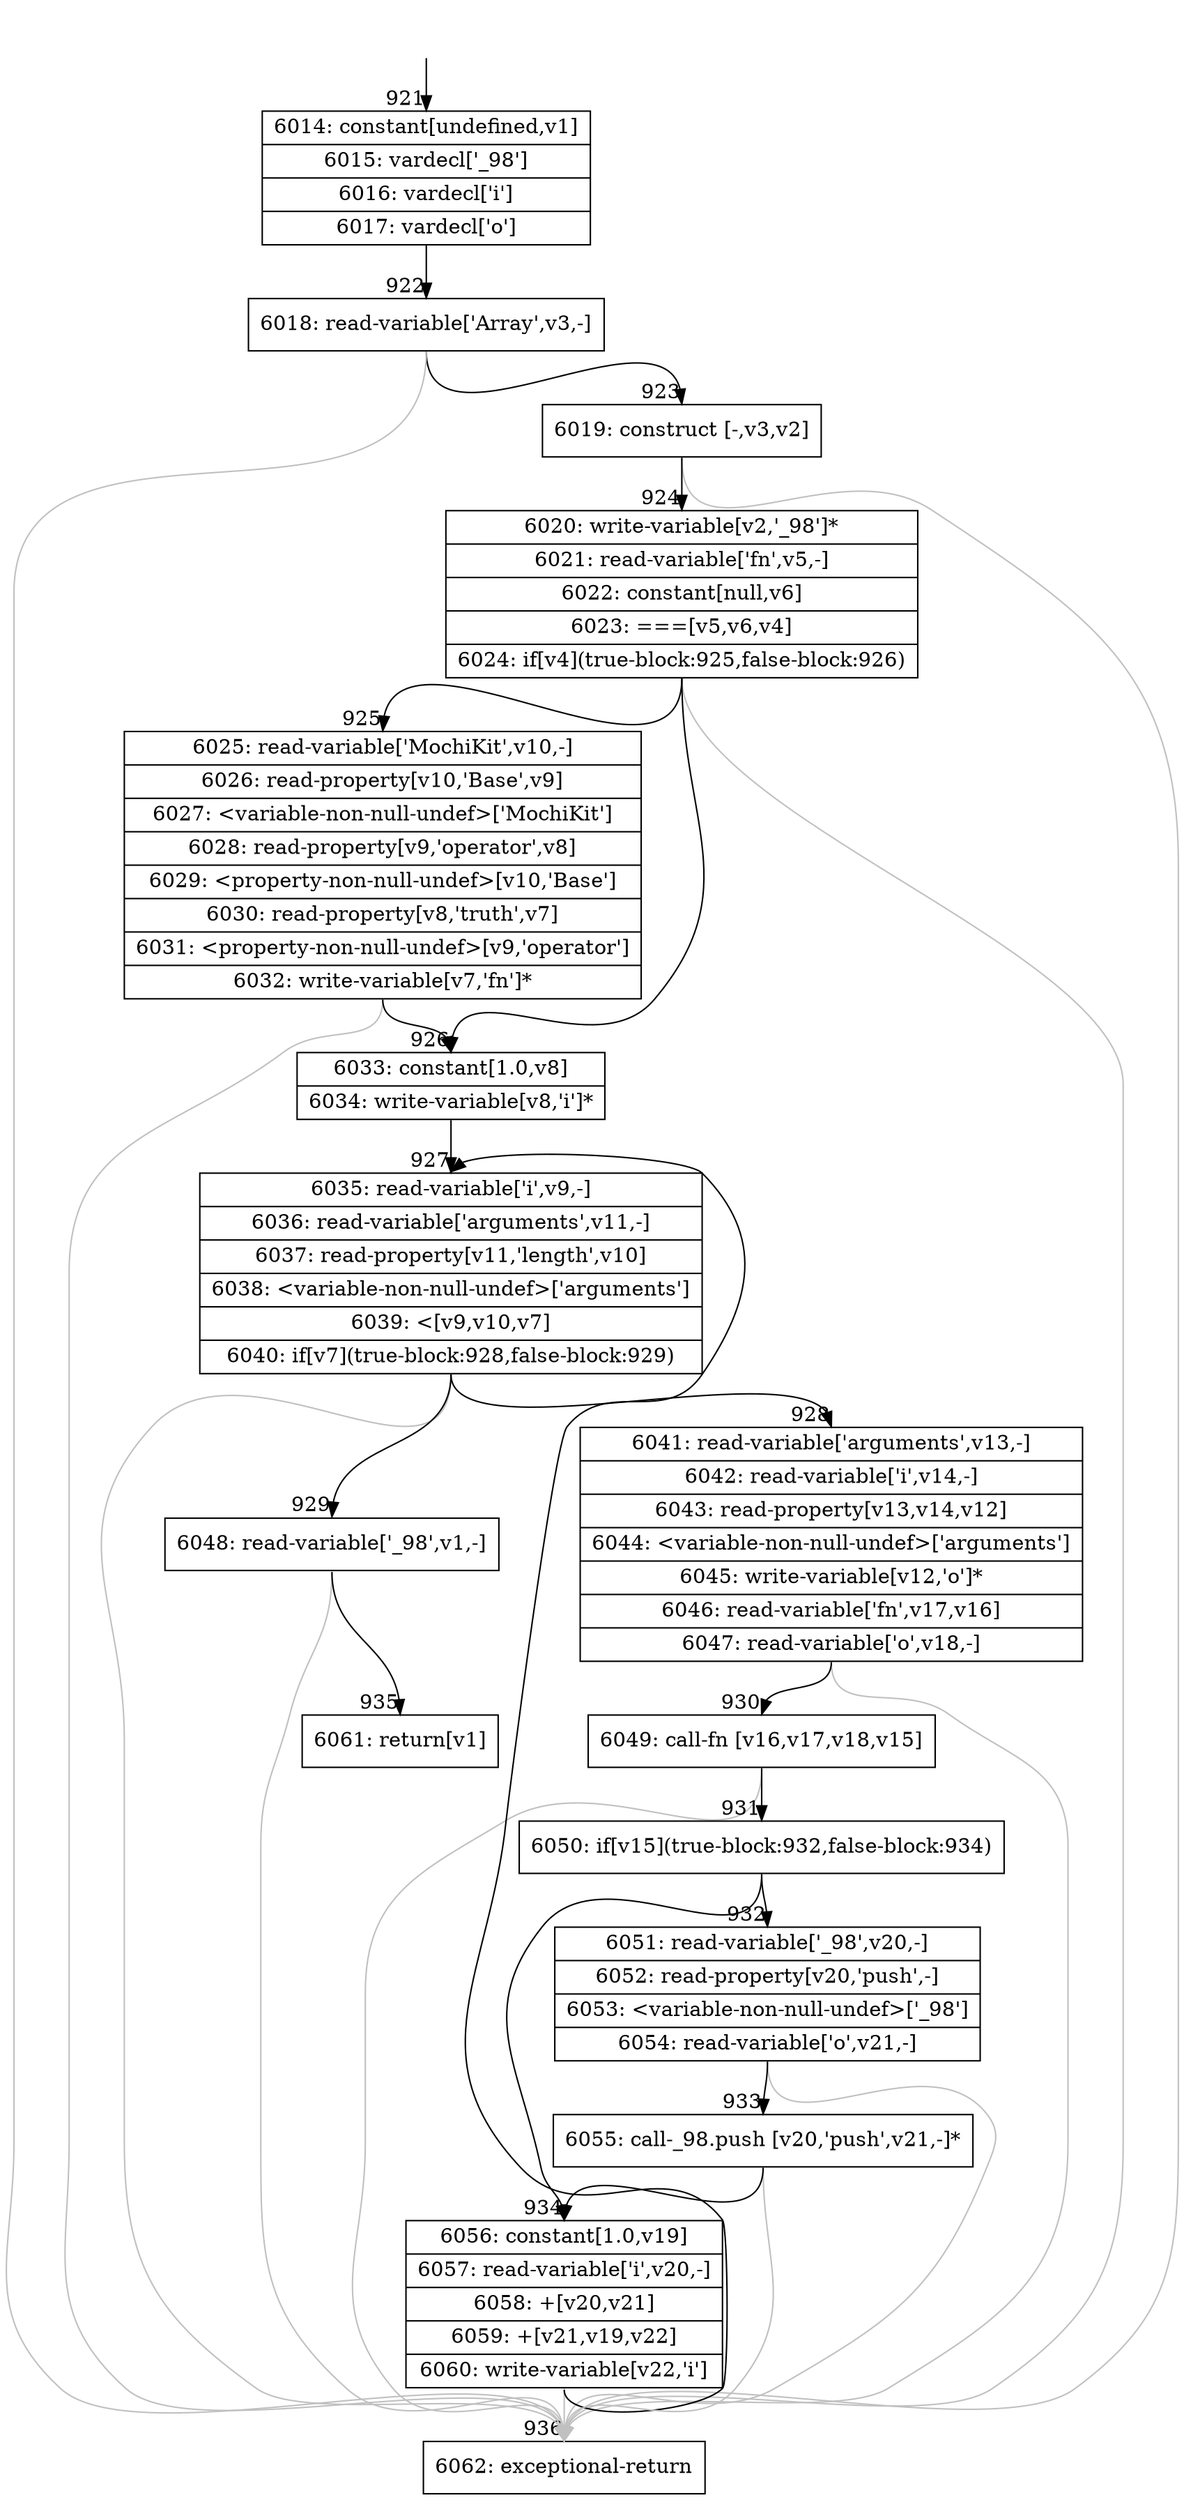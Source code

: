 digraph {
rankdir="TD"
BB_entry66[shape=none,label=""];
BB_entry66 -> BB921 [tailport=s, headport=n, headlabel="    921"]
BB921 [shape=record label="{6014: constant[undefined,v1]|6015: vardecl['_98']|6016: vardecl['i']|6017: vardecl['o']}" ] 
BB921 -> BB922 [tailport=s, headport=n, headlabel="      922"]
BB922 [shape=record label="{6018: read-variable['Array',v3,-]}" ] 
BB922 -> BB923 [tailport=s, headport=n, headlabel="      923"]
BB922 -> BB936 [tailport=s, headport=n, color=gray, headlabel="      936"]
BB923 [shape=record label="{6019: construct [-,v3,v2]}" ] 
BB923 -> BB924 [tailport=s, headport=n, headlabel="      924"]
BB923 -> BB936 [tailport=s, headport=n, color=gray]
BB924 [shape=record label="{6020: write-variable[v2,'_98']*|6021: read-variable['fn',v5,-]|6022: constant[null,v6]|6023: ===[v5,v6,v4]|6024: if[v4](true-block:925,false-block:926)}" ] 
BB924 -> BB925 [tailport=s, headport=n, headlabel="      925"]
BB924 -> BB926 [tailport=s, headport=n, headlabel="      926"]
BB924 -> BB936 [tailport=s, headport=n, color=gray]
BB925 [shape=record label="{6025: read-variable['MochiKit',v10,-]|6026: read-property[v10,'Base',v9]|6027: \<variable-non-null-undef\>['MochiKit']|6028: read-property[v9,'operator',v8]|6029: \<property-non-null-undef\>[v10,'Base']|6030: read-property[v8,'truth',v7]|6031: \<property-non-null-undef\>[v9,'operator']|6032: write-variable[v7,'fn']*}" ] 
BB925 -> BB926 [tailport=s, headport=n]
BB925 -> BB936 [tailport=s, headport=n, color=gray]
BB926 [shape=record label="{6033: constant[1.0,v8]|6034: write-variable[v8,'i']*}" ] 
BB926 -> BB927 [tailport=s, headport=n, headlabel="      927"]
BB927 [shape=record label="{6035: read-variable['i',v9,-]|6036: read-variable['arguments',v11,-]|6037: read-property[v11,'length',v10]|6038: \<variable-non-null-undef\>['arguments']|6039: \<[v9,v10,v7]|6040: if[v7](true-block:928,false-block:929)}" ] 
BB927 -> BB928 [tailport=s, headport=n, headlabel="      928"]
BB927 -> BB929 [tailport=s, headport=n, headlabel="      929"]
BB927 -> BB936 [tailport=s, headport=n, color=gray]
BB928 [shape=record label="{6041: read-variable['arguments',v13,-]|6042: read-variable['i',v14,-]|6043: read-property[v13,v14,v12]|6044: \<variable-non-null-undef\>['arguments']|6045: write-variable[v12,'o']*|6046: read-variable['fn',v17,v16]|6047: read-variable['o',v18,-]}" ] 
BB928 -> BB930 [tailport=s, headport=n, headlabel="      930"]
BB928 -> BB936 [tailport=s, headport=n, color=gray]
BB929 [shape=record label="{6048: read-variable['_98',v1,-]}" ] 
BB929 -> BB935 [tailport=s, headport=n, headlabel="      935"]
BB929 -> BB936 [tailport=s, headport=n, color=gray]
BB930 [shape=record label="{6049: call-fn [v16,v17,v18,v15]}" ] 
BB930 -> BB931 [tailport=s, headport=n, headlabel="      931"]
BB930 -> BB936 [tailport=s, headport=n, color=gray]
BB931 [shape=record label="{6050: if[v15](true-block:932,false-block:934)}" ] 
BB931 -> BB932 [tailport=s, headport=n, headlabel="      932"]
BB931 -> BB934 [tailport=s, headport=n, headlabel="      934"]
BB932 [shape=record label="{6051: read-variable['_98',v20,-]|6052: read-property[v20,'push',-]|6053: \<variable-non-null-undef\>['_98']|6054: read-variable['o',v21,-]}" ] 
BB932 -> BB933 [tailport=s, headport=n, headlabel="      933"]
BB932 -> BB936 [tailport=s, headport=n, color=gray]
BB933 [shape=record label="{6055: call-_98.push [v20,'push',v21,-]*}" ] 
BB933 -> BB934 [tailport=s, headport=n]
BB933 -> BB936 [tailport=s, headport=n, color=gray]
BB934 [shape=record label="{6056: constant[1.0,v19]|6057: read-variable['i',v20,-]|6058: +[v20,v21]|6059: +[v21,v19,v22]|6060: write-variable[v22,'i']}" ] 
BB934 -> BB927 [tailport=s, headport=n]
BB934 -> BB936 [tailport=s, headport=n, color=gray]
BB935 [shape=record label="{6061: return[v1]}" ] 
BB936 [shape=record label="{6062: exceptional-return}" ] 
//#$~ 394
}

